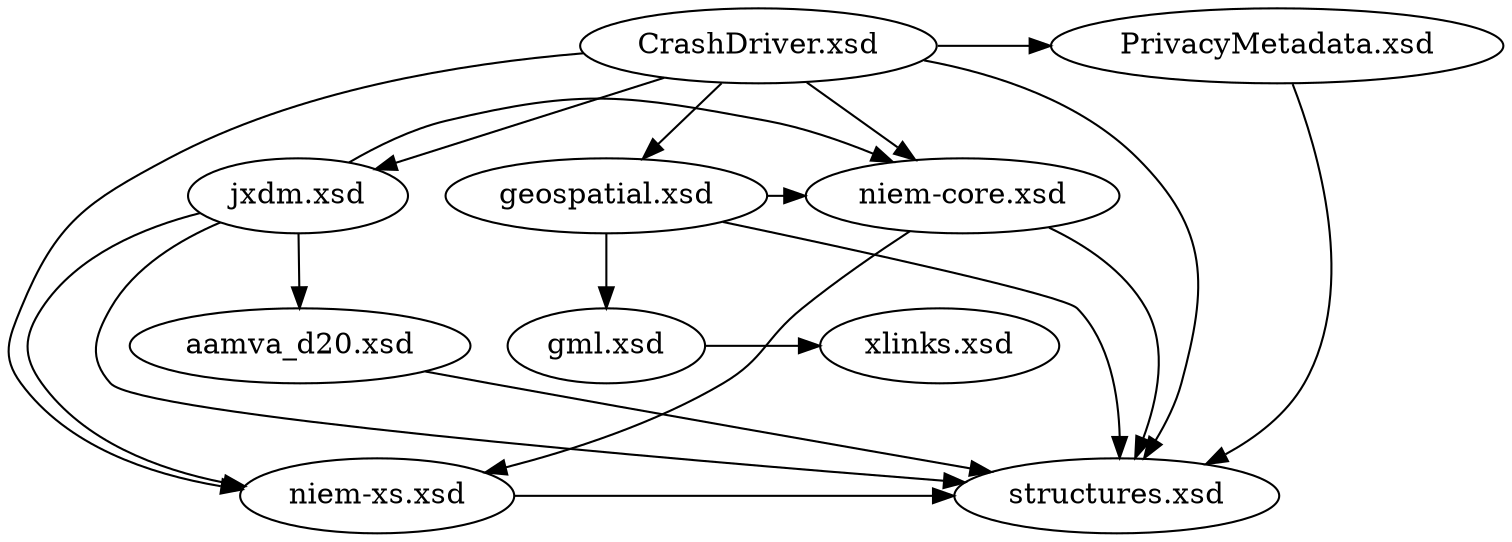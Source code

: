 digraph schemas {

	// layouts
    // layout="circo";
    layout="dot";
    
    // layout="fdp";
    // layout="neato";
    // layout="osage";
    // layout="patchwork";
    // layout="sfdp";
    // layout="twopi";

	// extension

	CrashDriver [label="CrashDriver.xsd"];
		CrashDriver -> PrivacyMetadata;
		CrashDriver -> niem_core;
		CrashDriver -> jxdm;
		CrashDriver -> geospatial;
		CrashDriver -> niem_xs;
		CrashDriver -> structures;
//		CrashDriver -> conformanceTargets [style="dashed"];

	PrivacyMetadata [label="PrivacyMetadata.xsd"];
		PrivacyMetadata -> structures;
//		PrivacyMetadata -> conformanceTargets [style="dashed"];

	// external
	gml [label="gml.xsd"];
		gml -> xlinks;
	xlinks [label="xlinks.xsd"];
		// none


	// utility

//	appinfo [label="appinfo.xsd"];
		// none
//	code_lists_instance [label="code-lists-instance.xsd"];
		// none
//	code_lists_schema_appinfo [label="code-lists-schema-appinfo.xsd"];
		// none
//	conformanceTargets [label="conformanceTargets.xsd"];
		// none
	structures [label="structures.xsd"];
		// none


	// core

	niem_core [label="niem-core.xsd"];
		niem_core -> niem_xs;
		niem_core -> structures;
//		niem_core -> appinfo [style="dashed"];
//		niem_core -> conformanceTargets [style="dashed"];

	// domains
	jxdm [label="jxdm.xsd"];
		jxdm -> aamva_d20;
		jxdm -> niem_core;
		jxdm -> niem_xs;
		jxdm -> structures;
//		jxdm -> appinfo [style="dashed"];
//		jxdm -> conformanceTargets [style="dashed"];

	// codes

	aamva_d20 [label="aamva_d20.xsd"];
		aamva_d20 -> structures;
//		aamva_d20 -> appinfo [style="dashed"];
//		aamva_d20 -> conformanceTargets [style="dashed"];

	// adapters

	geospatial [label="geospatial.xsd"];
		geospatial -> niem_core
		geospatial -> structures
		geospatial -> gml;

	niem_xs [label="niem-xs.xsd"];
		niem_xs -> structures;

	// ========================

{ rank="source" CrashDriver, PrivacyMetadata }
{ rank="same" niem_core, geospatial, jxdm }
{ rank="same" aamva_d20 }
{ rank="same" gml, xlinks }
{ rank="same" structures, niem_xs }

}